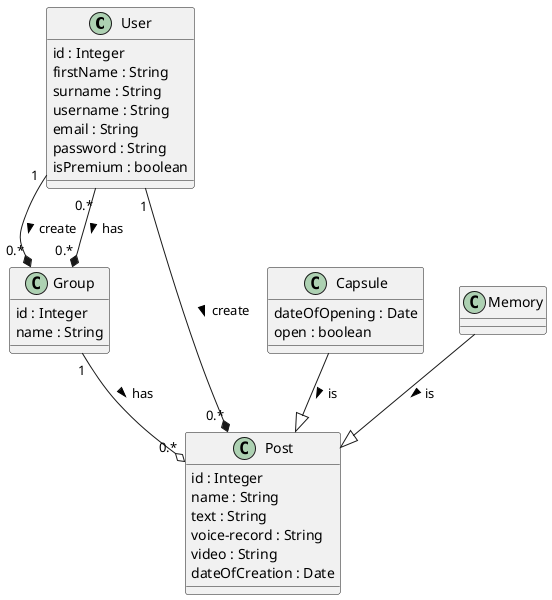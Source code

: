 @startuml

class "User"{
    id : Integer
    firstName : String
    surname : String
    username : String
    email : String
    password : String
    isPremium : boolean
}

class "Group" {
    id : Integer
    name : String
}

class "Post" {
    id : Integer
    name : String
    text : String
    voice-record : String
    video : String
    dateOfCreation : Date
}

class "Capsule" {
    dateOfOpening : Date
    open : boolean
}

class "Memory" {

}

Memory --|> Post : is >
Capsule  --|> Post : is >

User "1" --* "0.*" Group : create >
User "0.*" --* "0.*" Group : has >
User "1" --* "0.*" Post : create >
Group "1" --o "0.*" Post : has >

@enduml